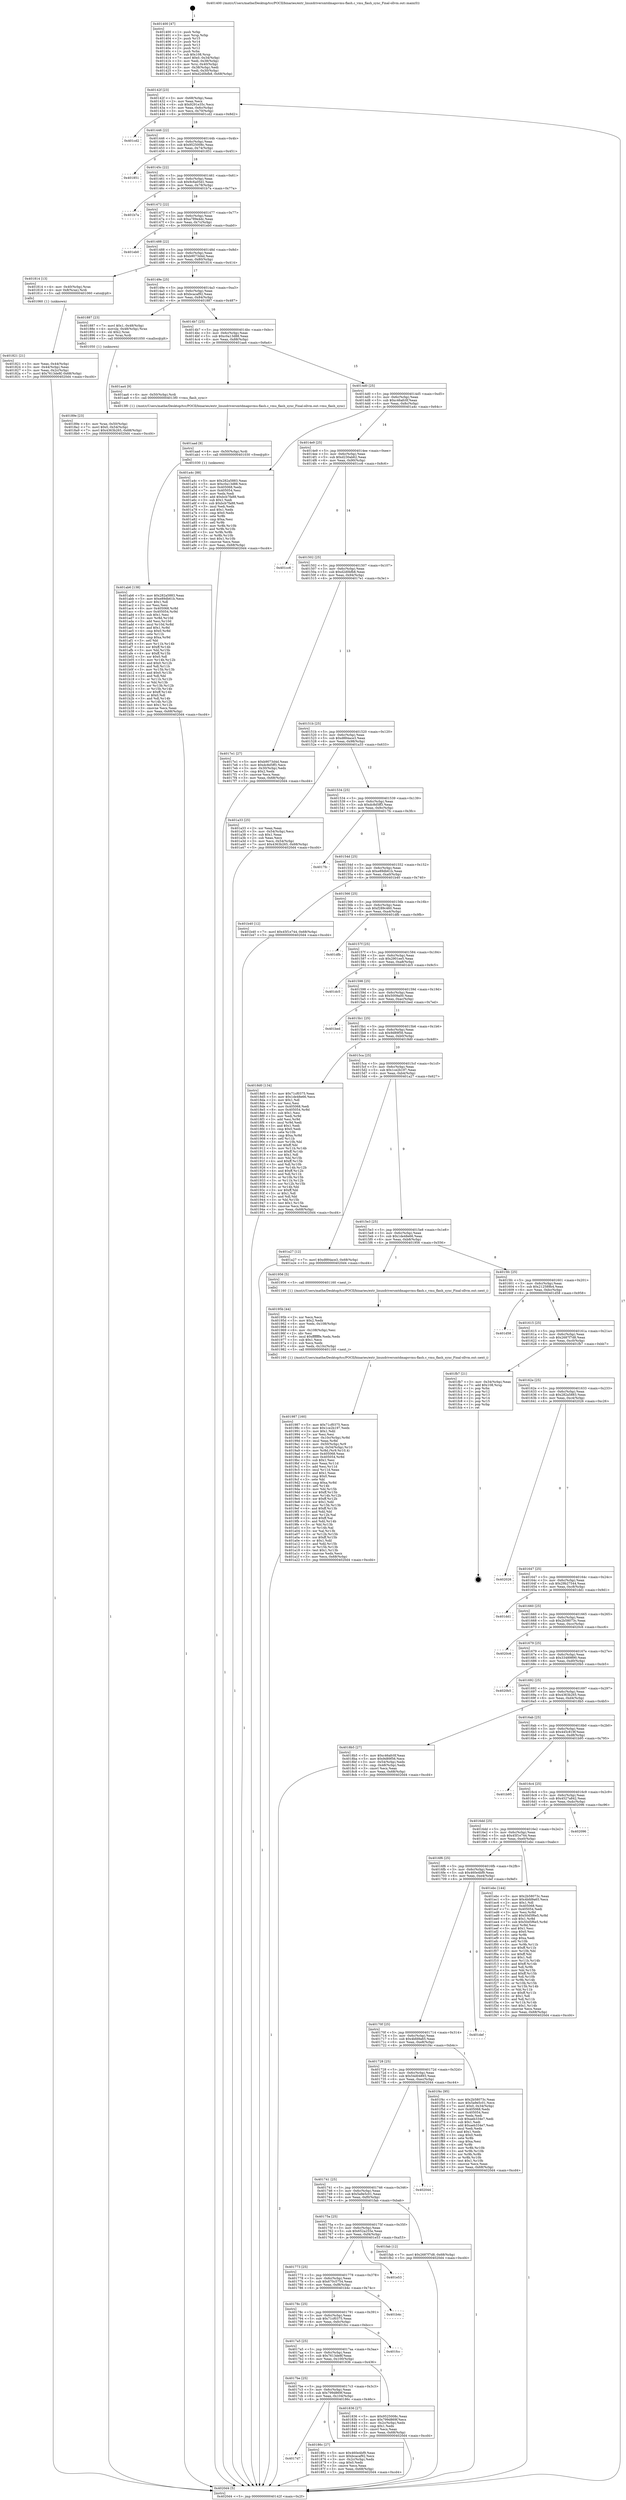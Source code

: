 digraph "0x401400" {
  label = "0x401400 (/mnt/c/Users/mathe/Desktop/tcc/POCII/binaries/extr_linuxdriversmtdmapsvmu-flash.c_vmu_flash_sync_Final-ollvm.out::main(0))"
  labelloc = "t"
  node[shape=record]

  Entry [label="",width=0.3,height=0.3,shape=circle,fillcolor=black,style=filled]
  "0x40142f" [label="{
     0x40142f [23]\l
     | [instrs]\l
     &nbsp;&nbsp;0x40142f \<+3\>: mov -0x68(%rbp),%eax\l
     &nbsp;&nbsp;0x401432 \<+2\>: mov %eax,%ecx\l
     &nbsp;&nbsp;0x401434 \<+6\>: sub $0x9291e35c,%ecx\l
     &nbsp;&nbsp;0x40143a \<+3\>: mov %eax,-0x6c(%rbp)\l
     &nbsp;&nbsp;0x40143d \<+3\>: mov %ecx,-0x70(%rbp)\l
     &nbsp;&nbsp;0x401440 \<+6\>: je 0000000000401cd2 \<main+0x8d2\>\l
  }"]
  "0x401cd2" [label="{
     0x401cd2\l
  }", style=dashed]
  "0x401446" [label="{
     0x401446 [22]\l
     | [instrs]\l
     &nbsp;&nbsp;0x401446 \<+5\>: jmp 000000000040144b \<main+0x4b\>\l
     &nbsp;&nbsp;0x40144b \<+3\>: mov -0x6c(%rbp),%eax\l
     &nbsp;&nbsp;0x40144e \<+5\>: sub $0x9525008c,%eax\l
     &nbsp;&nbsp;0x401453 \<+3\>: mov %eax,-0x74(%rbp)\l
     &nbsp;&nbsp;0x401456 \<+6\>: je 0000000000401851 \<main+0x451\>\l
  }"]
  Exit [label="",width=0.3,height=0.3,shape=circle,fillcolor=black,style=filled,peripheries=2]
  "0x401851" [label="{
     0x401851\l
  }", style=dashed]
  "0x40145c" [label="{
     0x40145c [22]\l
     | [instrs]\l
     &nbsp;&nbsp;0x40145c \<+5\>: jmp 0000000000401461 \<main+0x61\>\l
     &nbsp;&nbsp;0x401461 \<+3\>: mov -0x6c(%rbp),%eax\l
     &nbsp;&nbsp;0x401464 \<+5\>: sub $0x9c6a05d1,%eax\l
     &nbsp;&nbsp;0x401469 \<+3\>: mov %eax,-0x78(%rbp)\l
     &nbsp;&nbsp;0x40146c \<+6\>: je 0000000000401b7a \<main+0x77a\>\l
  }"]
  "0x401ab6" [label="{
     0x401ab6 [138]\l
     | [instrs]\l
     &nbsp;&nbsp;0x401ab6 \<+5\>: mov $0x282a5883,%eax\l
     &nbsp;&nbsp;0x401abb \<+5\>: mov $0xe89db61b,%ecx\l
     &nbsp;&nbsp;0x401ac0 \<+2\>: mov $0x1,%dl\l
     &nbsp;&nbsp;0x401ac2 \<+2\>: xor %esi,%esi\l
     &nbsp;&nbsp;0x401ac4 \<+8\>: mov 0x405068,%r8d\l
     &nbsp;&nbsp;0x401acc \<+8\>: mov 0x405054,%r9d\l
     &nbsp;&nbsp;0x401ad4 \<+3\>: sub $0x1,%esi\l
     &nbsp;&nbsp;0x401ad7 \<+3\>: mov %r8d,%r10d\l
     &nbsp;&nbsp;0x401ada \<+3\>: add %esi,%r10d\l
     &nbsp;&nbsp;0x401add \<+4\>: imul %r10d,%r8d\l
     &nbsp;&nbsp;0x401ae1 \<+4\>: and $0x1,%r8d\l
     &nbsp;&nbsp;0x401ae5 \<+4\>: cmp $0x0,%r8d\l
     &nbsp;&nbsp;0x401ae9 \<+4\>: sete %r11b\l
     &nbsp;&nbsp;0x401aed \<+4\>: cmp $0xa,%r9d\l
     &nbsp;&nbsp;0x401af1 \<+3\>: setl %bl\l
     &nbsp;&nbsp;0x401af4 \<+3\>: mov %r11b,%r14b\l
     &nbsp;&nbsp;0x401af7 \<+4\>: xor $0xff,%r14b\l
     &nbsp;&nbsp;0x401afb \<+3\>: mov %bl,%r15b\l
     &nbsp;&nbsp;0x401afe \<+4\>: xor $0xff,%r15b\l
     &nbsp;&nbsp;0x401b02 \<+3\>: xor $0x0,%dl\l
     &nbsp;&nbsp;0x401b05 \<+3\>: mov %r14b,%r12b\l
     &nbsp;&nbsp;0x401b08 \<+4\>: and $0x0,%r12b\l
     &nbsp;&nbsp;0x401b0c \<+3\>: and %dl,%r11b\l
     &nbsp;&nbsp;0x401b0f \<+3\>: mov %r15b,%r13b\l
     &nbsp;&nbsp;0x401b12 \<+4\>: and $0x0,%r13b\l
     &nbsp;&nbsp;0x401b16 \<+2\>: and %dl,%bl\l
     &nbsp;&nbsp;0x401b18 \<+3\>: or %r11b,%r12b\l
     &nbsp;&nbsp;0x401b1b \<+3\>: or %bl,%r13b\l
     &nbsp;&nbsp;0x401b1e \<+3\>: xor %r13b,%r12b\l
     &nbsp;&nbsp;0x401b21 \<+3\>: or %r15b,%r14b\l
     &nbsp;&nbsp;0x401b24 \<+4\>: xor $0xff,%r14b\l
     &nbsp;&nbsp;0x401b28 \<+3\>: or $0x0,%dl\l
     &nbsp;&nbsp;0x401b2b \<+3\>: and %dl,%r14b\l
     &nbsp;&nbsp;0x401b2e \<+3\>: or %r14b,%r12b\l
     &nbsp;&nbsp;0x401b31 \<+4\>: test $0x1,%r12b\l
     &nbsp;&nbsp;0x401b35 \<+3\>: cmovne %ecx,%eax\l
     &nbsp;&nbsp;0x401b38 \<+3\>: mov %eax,-0x68(%rbp)\l
     &nbsp;&nbsp;0x401b3b \<+5\>: jmp 00000000004020d4 \<main+0xcd4\>\l
  }"]
  "0x401b7a" [label="{
     0x401b7a\l
  }", style=dashed]
  "0x401472" [label="{
     0x401472 [22]\l
     | [instrs]\l
     &nbsp;&nbsp;0x401472 \<+5\>: jmp 0000000000401477 \<main+0x77\>\l
     &nbsp;&nbsp;0x401477 \<+3\>: mov -0x6c(%rbp),%eax\l
     &nbsp;&nbsp;0x40147a \<+5\>: sub $0xa789e4dc,%eax\l
     &nbsp;&nbsp;0x40147f \<+3\>: mov %eax,-0x7c(%rbp)\l
     &nbsp;&nbsp;0x401482 \<+6\>: je 0000000000401eb0 \<main+0xab0\>\l
  }"]
  "0x401aad" [label="{
     0x401aad [9]\l
     | [instrs]\l
     &nbsp;&nbsp;0x401aad \<+4\>: mov -0x50(%rbp),%rdi\l
     &nbsp;&nbsp;0x401ab1 \<+5\>: call 0000000000401030 \<free@plt\>\l
     | [calls]\l
     &nbsp;&nbsp;0x401030 \{1\} (unknown)\l
  }"]
  "0x401eb0" [label="{
     0x401eb0\l
  }", style=dashed]
  "0x401488" [label="{
     0x401488 [22]\l
     | [instrs]\l
     &nbsp;&nbsp;0x401488 \<+5\>: jmp 000000000040148d \<main+0x8d\>\l
     &nbsp;&nbsp;0x40148d \<+3\>: mov -0x6c(%rbp),%eax\l
     &nbsp;&nbsp;0x401490 \<+5\>: sub $0xb9073d4d,%eax\l
     &nbsp;&nbsp;0x401495 \<+3\>: mov %eax,-0x80(%rbp)\l
     &nbsp;&nbsp;0x401498 \<+6\>: je 0000000000401814 \<main+0x414\>\l
  }"]
  "0x401987" [label="{
     0x401987 [160]\l
     | [instrs]\l
     &nbsp;&nbsp;0x401987 \<+5\>: mov $0x71cf0375,%ecx\l
     &nbsp;&nbsp;0x40198c \<+5\>: mov $0x1ce2b197,%edx\l
     &nbsp;&nbsp;0x401991 \<+3\>: mov $0x1,%dil\l
     &nbsp;&nbsp;0x401994 \<+2\>: xor %esi,%esi\l
     &nbsp;&nbsp;0x401996 \<+7\>: mov -0x10c(%rbp),%r8d\l
     &nbsp;&nbsp;0x40199d \<+4\>: imul %eax,%r8d\l
     &nbsp;&nbsp;0x4019a1 \<+4\>: mov -0x50(%rbp),%r9\l
     &nbsp;&nbsp;0x4019a5 \<+4\>: movslq -0x54(%rbp),%r10\l
     &nbsp;&nbsp;0x4019a9 \<+4\>: mov %r8d,(%r9,%r10,4)\l
     &nbsp;&nbsp;0x4019ad \<+7\>: mov 0x405068,%eax\l
     &nbsp;&nbsp;0x4019b4 \<+8\>: mov 0x405054,%r8d\l
     &nbsp;&nbsp;0x4019bc \<+3\>: sub $0x1,%esi\l
     &nbsp;&nbsp;0x4019bf \<+3\>: mov %eax,%r11d\l
     &nbsp;&nbsp;0x4019c2 \<+3\>: add %esi,%r11d\l
     &nbsp;&nbsp;0x4019c5 \<+4\>: imul %r11d,%eax\l
     &nbsp;&nbsp;0x4019c9 \<+3\>: and $0x1,%eax\l
     &nbsp;&nbsp;0x4019cc \<+3\>: cmp $0x0,%eax\l
     &nbsp;&nbsp;0x4019cf \<+3\>: sete %bl\l
     &nbsp;&nbsp;0x4019d2 \<+4\>: cmp $0xa,%r8d\l
     &nbsp;&nbsp;0x4019d6 \<+4\>: setl %r14b\l
     &nbsp;&nbsp;0x4019da \<+3\>: mov %bl,%r15b\l
     &nbsp;&nbsp;0x4019dd \<+4\>: xor $0xff,%r15b\l
     &nbsp;&nbsp;0x4019e1 \<+3\>: mov %r14b,%r12b\l
     &nbsp;&nbsp;0x4019e4 \<+4\>: xor $0xff,%r12b\l
     &nbsp;&nbsp;0x4019e8 \<+4\>: xor $0x1,%dil\l
     &nbsp;&nbsp;0x4019ec \<+3\>: mov %r15b,%r13b\l
     &nbsp;&nbsp;0x4019ef \<+4\>: and $0xff,%r13b\l
     &nbsp;&nbsp;0x4019f3 \<+3\>: and %dil,%bl\l
     &nbsp;&nbsp;0x4019f6 \<+3\>: mov %r12b,%al\l
     &nbsp;&nbsp;0x4019f9 \<+2\>: and $0xff,%al\l
     &nbsp;&nbsp;0x4019fb \<+3\>: and %dil,%r14b\l
     &nbsp;&nbsp;0x4019fe \<+3\>: or %bl,%r13b\l
     &nbsp;&nbsp;0x401a01 \<+3\>: or %r14b,%al\l
     &nbsp;&nbsp;0x401a04 \<+3\>: xor %al,%r13b\l
     &nbsp;&nbsp;0x401a07 \<+3\>: or %r12b,%r15b\l
     &nbsp;&nbsp;0x401a0a \<+4\>: xor $0xff,%r15b\l
     &nbsp;&nbsp;0x401a0e \<+4\>: or $0x1,%dil\l
     &nbsp;&nbsp;0x401a12 \<+3\>: and %dil,%r15b\l
     &nbsp;&nbsp;0x401a15 \<+3\>: or %r15b,%r13b\l
     &nbsp;&nbsp;0x401a18 \<+4\>: test $0x1,%r13b\l
     &nbsp;&nbsp;0x401a1c \<+3\>: cmovne %edx,%ecx\l
     &nbsp;&nbsp;0x401a1f \<+3\>: mov %ecx,-0x68(%rbp)\l
     &nbsp;&nbsp;0x401a22 \<+5\>: jmp 00000000004020d4 \<main+0xcd4\>\l
  }"]
  "0x401814" [label="{
     0x401814 [13]\l
     | [instrs]\l
     &nbsp;&nbsp;0x401814 \<+4\>: mov -0x40(%rbp),%rax\l
     &nbsp;&nbsp;0x401818 \<+4\>: mov 0x8(%rax),%rdi\l
     &nbsp;&nbsp;0x40181c \<+5\>: call 0000000000401060 \<atoi@plt\>\l
     | [calls]\l
     &nbsp;&nbsp;0x401060 \{1\} (unknown)\l
  }"]
  "0x40149e" [label="{
     0x40149e [25]\l
     | [instrs]\l
     &nbsp;&nbsp;0x40149e \<+5\>: jmp 00000000004014a3 \<main+0xa3\>\l
     &nbsp;&nbsp;0x4014a3 \<+3\>: mov -0x6c(%rbp),%eax\l
     &nbsp;&nbsp;0x4014a6 \<+5\>: sub $0xbcacaf92,%eax\l
     &nbsp;&nbsp;0x4014ab \<+6\>: mov %eax,-0x84(%rbp)\l
     &nbsp;&nbsp;0x4014b1 \<+6\>: je 0000000000401887 \<main+0x487\>\l
  }"]
  "0x40195b" [label="{
     0x40195b [44]\l
     | [instrs]\l
     &nbsp;&nbsp;0x40195b \<+2\>: xor %ecx,%ecx\l
     &nbsp;&nbsp;0x40195d \<+5\>: mov $0x2,%edx\l
     &nbsp;&nbsp;0x401962 \<+6\>: mov %edx,-0x108(%rbp)\l
     &nbsp;&nbsp;0x401968 \<+1\>: cltd\l
     &nbsp;&nbsp;0x401969 \<+6\>: mov -0x108(%rbp),%esi\l
     &nbsp;&nbsp;0x40196f \<+2\>: idiv %esi\l
     &nbsp;&nbsp;0x401971 \<+6\>: imul $0xfffffffe,%edx,%edx\l
     &nbsp;&nbsp;0x401977 \<+3\>: sub $0x1,%ecx\l
     &nbsp;&nbsp;0x40197a \<+2\>: sub %ecx,%edx\l
     &nbsp;&nbsp;0x40197c \<+6\>: mov %edx,-0x10c(%rbp)\l
     &nbsp;&nbsp;0x401982 \<+5\>: call 0000000000401160 \<next_i\>\l
     | [calls]\l
     &nbsp;&nbsp;0x401160 \{1\} (/mnt/c/Users/mathe/Desktop/tcc/POCII/binaries/extr_linuxdriversmtdmapsvmu-flash.c_vmu_flash_sync_Final-ollvm.out::next_i)\l
  }"]
  "0x401887" [label="{
     0x401887 [23]\l
     | [instrs]\l
     &nbsp;&nbsp;0x401887 \<+7\>: movl $0x1,-0x48(%rbp)\l
     &nbsp;&nbsp;0x40188e \<+4\>: movslq -0x48(%rbp),%rax\l
     &nbsp;&nbsp;0x401892 \<+4\>: shl $0x2,%rax\l
     &nbsp;&nbsp;0x401896 \<+3\>: mov %rax,%rdi\l
     &nbsp;&nbsp;0x401899 \<+5\>: call 0000000000401050 \<malloc@plt\>\l
     | [calls]\l
     &nbsp;&nbsp;0x401050 \{1\} (unknown)\l
  }"]
  "0x4014b7" [label="{
     0x4014b7 [25]\l
     | [instrs]\l
     &nbsp;&nbsp;0x4014b7 \<+5\>: jmp 00000000004014bc \<main+0xbc\>\l
     &nbsp;&nbsp;0x4014bc \<+3\>: mov -0x6c(%rbp),%eax\l
     &nbsp;&nbsp;0x4014bf \<+5\>: sub $0xc0a13d88,%eax\l
     &nbsp;&nbsp;0x4014c4 \<+6\>: mov %eax,-0x88(%rbp)\l
     &nbsp;&nbsp;0x4014ca \<+6\>: je 0000000000401aa4 \<main+0x6a4\>\l
  }"]
  "0x40189e" [label="{
     0x40189e [23]\l
     | [instrs]\l
     &nbsp;&nbsp;0x40189e \<+4\>: mov %rax,-0x50(%rbp)\l
     &nbsp;&nbsp;0x4018a2 \<+7\>: movl $0x0,-0x54(%rbp)\l
     &nbsp;&nbsp;0x4018a9 \<+7\>: movl $0x4363b265,-0x68(%rbp)\l
     &nbsp;&nbsp;0x4018b0 \<+5\>: jmp 00000000004020d4 \<main+0xcd4\>\l
  }"]
  "0x401aa4" [label="{
     0x401aa4 [9]\l
     | [instrs]\l
     &nbsp;&nbsp;0x401aa4 \<+4\>: mov -0x50(%rbp),%rdi\l
     &nbsp;&nbsp;0x401aa8 \<+5\>: call 00000000004013f0 \<vmu_flash_sync\>\l
     | [calls]\l
     &nbsp;&nbsp;0x4013f0 \{1\} (/mnt/c/Users/mathe/Desktop/tcc/POCII/binaries/extr_linuxdriversmtdmapsvmu-flash.c_vmu_flash_sync_Final-ollvm.out::vmu_flash_sync)\l
  }"]
  "0x4014d0" [label="{
     0x4014d0 [25]\l
     | [instrs]\l
     &nbsp;&nbsp;0x4014d0 \<+5\>: jmp 00000000004014d5 \<main+0xd5\>\l
     &nbsp;&nbsp;0x4014d5 \<+3\>: mov -0x6c(%rbp),%eax\l
     &nbsp;&nbsp;0x4014d8 \<+5\>: sub $0xc46afc0f,%eax\l
     &nbsp;&nbsp;0x4014dd \<+6\>: mov %eax,-0x8c(%rbp)\l
     &nbsp;&nbsp;0x4014e3 \<+6\>: je 0000000000401a4c \<main+0x64c\>\l
  }"]
  "0x4017d7" [label="{
     0x4017d7\l
  }", style=dashed]
  "0x401a4c" [label="{
     0x401a4c [88]\l
     | [instrs]\l
     &nbsp;&nbsp;0x401a4c \<+5\>: mov $0x282a5883,%eax\l
     &nbsp;&nbsp;0x401a51 \<+5\>: mov $0xc0a13d88,%ecx\l
     &nbsp;&nbsp;0x401a56 \<+7\>: mov 0x405068,%edx\l
     &nbsp;&nbsp;0x401a5d \<+7\>: mov 0x405054,%esi\l
     &nbsp;&nbsp;0x401a64 \<+2\>: mov %edx,%edi\l
     &nbsp;&nbsp;0x401a66 \<+6\>: add $0xbcb7fa88,%edi\l
     &nbsp;&nbsp;0x401a6c \<+3\>: sub $0x1,%edi\l
     &nbsp;&nbsp;0x401a6f \<+6\>: sub $0xbcb7fa88,%edi\l
     &nbsp;&nbsp;0x401a75 \<+3\>: imul %edi,%edx\l
     &nbsp;&nbsp;0x401a78 \<+3\>: and $0x1,%edx\l
     &nbsp;&nbsp;0x401a7b \<+3\>: cmp $0x0,%edx\l
     &nbsp;&nbsp;0x401a7e \<+4\>: sete %r8b\l
     &nbsp;&nbsp;0x401a82 \<+3\>: cmp $0xa,%esi\l
     &nbsp;&nbsp;0x401a85 \<+4\>: setl %r9b\l
     &nbsp;&nbsp;0x401a89 \<+3\>: mov %r8b,%r10b\l
     &nbsp;&nbsp;0x401a8c \<+3\>: and %r9b,%r10b\l
     &nbsp;&nbsp;0x401a8f \<+3\>: xor %r9b,%r8b\l
     &nbsp;&nbsp;0x401a92 \<+3\>: or %r8b,%r10b\l
     &nbsp;&nbsp;0x401a95 \<+4\>: test $0x1,%r10b\l
     &nbsp;&nbsp;0x401a99 \<+3\>: cmovne %ecx,%eax\l
     &nbsp;&nbsp;0x401a9c \<+3\>: mov %eax,-0x68(%rbp)\l
     &nbsp;&nbsp;0x401a9f \<+5\>: jmp 00000000004020d4 \<main+0xcd4\>\l
  }"]
  "0x4014e9" [label="{
     0x4014e9 [25]\l
     | [instrs]\l
     &nbsp;&nbsp;0x4014e9 \<+5\>: jmp 00000000004014ee \<main+0xee\>\l
     &nbsp;&nbsp;0x4014ee \<+3\>: mov -0x6c(%rbp),%eax\l
     &nbsp;&nbsp;0x4014f1 \<+5\>: sub $0xd230ab62,%eax\l
     &nbsp;&nbsp;0x4014f6 \<+6\>: mov %eax,-0x90(%rbp)\l
     &nbsp;&nbsp;0x4014fc \<+6\>: je 0000000000401cc6 \<main+0x8c6\>\l
  }"]
  "0x40186c" [label="{
     0x40186c [27]\l
     | [instrs]\l
     &nbsp;&nbsp;0x40186c \<+5\>: mov $0x460e4bf9,%eax\l
     &nbsp;&nbsp;0x401871 \<+5\>: mov $0xbcacaf92,%ecx\l
     &nbsp;&nbsp;0x401876 \<+3\>: mov -0x2c(%rbp),%edx\l
     &nbsp;&nbsp;0x401879 \<+3\>: cmp $0x0,%edx\l
     &nbsp;&nbsp;0x40187c \<+3\>: cmove %ecx,%eax\l
     &nbsp;&nbsp;0x40187f \<+3\>: mov %eax,-0x68(%rbp)\l
     &nbsp;&nbsp;0x401882 \<+5\>: jmp 00000000004020d4 \<main+0xcd4\>\l
  }"]
  "0x401cc6" [label="{
     0x401cc6\l
  }", style=dashed]
  "0x401502" [label="{
     0x401502 [25]\l
     | [instrs]\l
     &nbsp;&nbsp;0x401502 \<+5\>: jmp 0000000000401507 \<main+0x107\>\l
     &nbsp;&nbsp;0x401507 \<+3\>: mov -0x6c(%rbp),%eax\l
     &nbsp;&nbsp;0x40150a \<+5\>: sub $0xd2d0bfb8,%eax\l
     &nbsp;&nbsp;0x40150f \<+6\>: mov %eax,-0x94(%rbp)\l
     &nbsp;&nbsp;0x401515 \<+6\>: je 00000000004017e1 \<main+0x3e1\>\l
  }"]
  "0x4017be" [label="{
     0x4017be [25]\l
     | [instrs]\l
     &nbsp;&nbsp;0x4017be \<+5\>: jmp 00000000004017c3 \<main+0x3c3\>\l
     &nbsp;&nbsp;0x4017c3 \<+3\>: mov -0x6c(%rbp),%eax\l
     &nbsp;&nbsp;0x4017c6 \<+5\>: sub $0x799d869f,%eax\l
     &nbsp;&nbsp;0x4017cb \<+6\>: mov %eax,-0x104(%rbp)\l
     &nbsp;&nbsp;0x4017d1 \<+6\>: je 000000000040186c \<main+0x46c\>\l
  }"]
  "0x4017e1" [label="{
     0x4017e1 [27]\l
     | [instrs]\l
     &nbsp;&nbsp;0x4017e1 \<+5\>: mov $0xb9073d4d,%eax\l
     &nbsp;&nbsp;0x4017e6 \<+5\>: mov $0xdc8d5ff3,%ecx\l
     &nbsp;&nbsp;0x4017eb \<+3\>: mov -0x30(%rbp),%edx\l
     &nbsp;&nbsp;0x4017ee \<+3\>: cmp $0x2,%edx\l
     &nbsp;&nbsp;0x4017f1 \<+3\>: cmovne %ecx,%eax\l
     &nbsp;&nbsp;0x4017f4 \<+3\>: mov %eax,-0x68(%rbp)\l
     &nbsp;&nbsp;0x4017f7 \<+5\>: jmp 00000000004020d4 \<main+0xcd4\>\l
  }"]
  "0x40151b" [label="{
     0x40151b [25]\l
     | [instrs]\l
     &nbsp;&nbsp;0x40151b \<+5\>: jmp 0000000000401520 \<main+0x120\>\l
     &nbsp;&nbsp;0x401520 \<+3\>: mov -0x6c(%rbp),%eax\l
     &nbsp;&nbsp;0x401523 \<+5\>: sub $0xd884ace3,%eax\l
     &nbsp;&nbsp;0x401528 \<+6\>: mov %eax,-0x98(%rbp)\l
     &nbsp;&nbsp;0x40152e \<+6\>: je 0000000000401a33 \<main+0x633\>\l
  }"]
  "0x4020d4" [label="{
     0x4020d4 [5]\l
     | [instrs]\l
     &nbsp;&nbsp;0x4020d4 \<+5\>: jmp 000000000040142f \<main+0x2f\>\l
  }"]
  "0x401400" [label="{
     0x401400 [47]\l
     | [instrs]\l
     &nbsp;&nbsp;0x401400 \<+1\>: push %rbp\l
     &nbsp;&nbsp;0x401401 \<+3\>: mov %rsp,%rbp\l
     &nbsp;&nbsp;0x401404 \<+2\>: push %r15\l
     &nbsp;&nbsp;0x401406 \<+2\>: push %r14\l
     &nbsp;&nbsp;0x401408 \<+2\>: push %r13\l
     &nbsp;&nbsp;0x40140a \<+2\>: push %r12\l
     &nbsp;&nbsp;0x40140c \<+1\>: push %rbx\l
     &nbsp;&nbsp;0x40140d \<+7\>: sub $0x108,%rsp\l
     &nbsp;&nbsp;0x401414 \<+7\>: movl $0x0,-0x34(%rbp)\l
     &nbsp;&nbsp;0x40141b \<+3\>: mov %edi,-0x38(%rbp)\l
     &nbsp;&nbsp;0x40141e \<+4\>: mov %rsi,-0x40(%rbp)\l
     &nbsp;&nbsp;0x401422 \<+3\>: mov -0x38(%rbp),%edi\l
     &nbsp;&nbsp;0x401425 \<+3\>: mov %edi,-0x30(%rbp)\l
     &nbsp;&nbsp;0x401428 \<+7\>: movl $0xd2d0bfb8,-0x68(%rbp)\l
  }"]
  "0x401821" [label="{
     0x401821 [21]\l
     | [instrs]\l
     &nbsp;&nbsp;0x401821 \<+3\>: mov %eax,-0x44(%rbp)\l
     &nbsp;&nbsp;0x401824 \<+3\>: mov -0x44(%rbp),%eax\l
     &nbsp;&nbsp;0x401827 \<+3\>: mov %eax,-0x2c(%rbp)\l
     &nbsp;&nbsp;0x40182a \<+7\>: movl $0x7613de8f,-0x68(%rbp)\l
     &nbsp;&nbsp;0x401831 \<+5\>: jmp 00000000004020d4 \<main+0xcd4\>\l
  }"]
  "0x401836" [label="{
     0x401836 [27]\l
     | [instrs]\l
     &nbsp;&nbsp;0x401836 \<+5\>: mov $0x9525008c,%eax\l
     &nbsp;&nbsp;0x40183b \<+5\>: mov $0x799d869f,%ecx\l
     &nbsp;&nbsp;0x401840 \<+3\>: mov -0x2c(%rbp),%edx\l
     &nbsp;&nbsp;0x401843 \<+3\>: cmp $0x1,%edx\l
     &nbsp;&nbsp;0x401846 \<+3\>: cmovl %ecx,%eax\l
     &nbsp;&nbsp;0x401849 \<+3\>: mov %eax,-0x68(%rbp)\l
     &nbsp;&nbsp;0x40184c \<+5\>: jmp 00000000004020d4 \<main+0xcd4\>\l
  }"]
  "0x401a33" [label="{
     0x401a33 [25]\l
     | [instrs]\l
     &nbsp;&nbsp;0x401a33 \<+2\>: xor %eax,%eax\l
     &nbsp;&nbsp;0x401a35 \<+3\>: mov -0x54(%rbp),%ecx\l
     &nbsp;&nbsp;0x401a38 \<+3\>: sub $0x1,%eax\l
     &nbsp;&nbsp;0x401a3b \<+2\>: sub %eax,%ecx\l
     &nbsp;&nbsp;0x401a3d \<+3\>: mov %ecx,-0x54(%rbp)\l
     &nbsp;&nbsp;0x401a40 \<+7\>: movl $0x4363b265,-0x68(%rbp)\l
     &nbsp;&nbsp;0x401a47 \<+5\>: jmp 00000000004020d4 \<main+0xcd4\>\l
  }"]
  "0x401534" [label="{
     0x401534 [25]\l
     | [instrs]\l
     &nbsp;&nbsp;0x401534 \<+5\>: jmp 0000000000401539 \<main+0x139\>\l
     &nbsp;&nbsp;0x401539 \<+3\>: mov -0x6c(%rbp),%eax\l
     &nbsp;&nbsp;0x40153c \<+5\>: sub $0xdc8d5ff3,%eax\l
     &nbsp;&nbsp;0x401541 \<+6\>: mov %eax,-0x9c(%rbp)\l
     &nbsp;&nbsp;0x401547 \<+6\>: je 00000000004017fc \<main+0x3fc\>\l
  }"]
  "0x4017a5" [label="{
     0x4017a5 [25]\l
     | [instrs]\l
     &nbsp;&nbsp;0x4017a5 \<+5\>: jmp 00000000004017aa \<main+0x3aa\>\l
     &nbsp;&nbsp;0x4017aa \<+3\>: mov -0x6c(%rbp),%eax\l
     &nbsp;&nbsp;0x4017ad \<+5\>: sub $0x7613de8f,%eax\l
     &nbsp;&nbsp;0x4017b2 \<+6\>: mov %eax,-0x100(%rbp)\l
     &nbsp;&nbsp;0x4017b8 \<+6\>: je 0000000000401836 \<main+0x436\>\l
  }"]
  "0x4017fc" [label="{
     0x4017fc\l
  }", style=dashed]
  "0x40154d" [label="{
     0x40154d [25]\l
     | [instrs]\l
     &nbsp;&nbsp;0x40154d \<+5\>: jmp 0000000000401552 \<main+0x152\>\l
     &nbsp;&nbsp;0x401552 \<+3\>: mov -0x6c(%rbp),%eax\l
     &nbsp;&nbsp;0x401555 \<+5\>: sub $0xe89db61b,%eax\l
     &nbsp;&nbsp;0x40155a \<+6\>: mov %eax,-0xa0(%rbp)\l
     &nbsp;&nbsp;0x401560 \<+6\>: je 0000000000401b40 \<main+0x740\>\l
  }"]
  "0x401fcc" [label="{
     0x401fcc\l
  }", style=dashed]
  "0x401b40" [label="{
     0x401b40 [12]\l
     | [instrs]\l
     &nbsp;&nbsp;0x401b40 \<+7\>: movl $0x45f1e744,-0x68(%rbp)\l
     &nbsp;&nbsp;0x401b47 \<+5\>: jmp 00000000004020d4 \<main+0xcd4\>\l
  }"]
  "0x401566" [label="{
     0x401566 [25]\l
     | [instrs]\l
     &nbsp;&nbsp;0x401566 \<+5\>: jmp 000000000040156b \<main+0x16b\>\l
     &nbsp;&nbsp;0x40156b \<+3\>: mov -0x6c(%rbp),%eax\l
     &nbsp;&nbsp;0x40156e \<+5\>: sub $0xf289c460,%eax\l
     &nbsp;&nbsp;0x401573 \<+6\>: mov %eax,-0xa4(%rbp)\l
     &nbsp;&nbsp;0x401579 \<+6\>: je 0000000000401dfb \<main+0x9fb\>\l
  }"]
  "0x40178c" [label="{
     0x40178c [25]\l
     | [instrs]\l
     &nbsp;&nbsp;0x40178c \<+5\>: jmp 0000000000401791 \<main+0x391\>\l
     &nbsp;&nbsp;0x401791 \<+3\>: mov -0x6c(%rbp),%eax\l
     &nbsp;&nbsp;0x401794 \<+5\>: sub $0x71cf0375,%eax\l
     &nbsp;&nbsp;0x401799 \<+6\>: mov %eax,-0xfc(%rbp)\l
     &nbsp;&nbsp;0x40179f \<+6\>: je 0000000000401fcc \<main+0xbcc\>\l
  }"]
  "0x401dfb" [label="{
     0x401dfb\l
  }", style=dashed]
  "0x40157f" [label="{
     0x40157f [25]\l
     | [instrs]\l
     &nbsp;&nbsp;0x40157f \<+5\>: jmp 0000000000401584 \<main+0x184\>\l
     &nbsp;&nbsp;0x401584 \<+3\>: mov -0x6c(%rbp),%eax\l
     &nbsp;&nbsp;0x401587 \<+5\>: sub $0x2901ee5,%eax\l
     &nbsp;&nbsp;0x40158c \<+6\>: mov %eax,-0xa8(%rbp)\l
     &nbsp;&nbsp;0x401592 \<+6\>: je 0000000000401dc5 \<main+0x9c5\>\l
  }"]
  "0x401b4c" [label="{
     0x401b4c\l
  }", style=dashed]
  "0x401dc5" [label="{
     0x401dc5\l
  }", style=dashed]
  "0x401598" [label="{
     0x401598 [25]\l
     | [instrs]\l
     &nbsp;&nbsp;0x401598 \<+5\>: jmp 000000000040159d \<main+0x19d\>\l
     &nbsp;&nbsp;0x40159d \<+3\>: mov -0x6c(%rbp),%eax\l
     &nbsp;&nbsp;0x4015a0 \<+5\>: sub $0x5009a00,%eax\l
     &nbsp;&nbsp;0x4015a5 \<+6\>: mov %eax,-0xac(%rbp)\l
     &nbsp;&nbsp;0x4015ab \<+6\>: je 0000000000401bed \<main+0x7ed\>\l
  }"]
  "0x401773" [label="{
     0x401773 [25]\l
     | [instrs]\l
     &nbsp;&nbsp;0x401773 \<+5\>: jmp 0000000000401778 \<main+0x378\>\l
     &nbsp;&nbsp;0x401778 \<+3\>: mov -0x6c(%rbp),%eax\l
     &nbsp;&nbsp;0x40177b \<+5\>: sub $0x670c5754,%eax\l
     &nbsp;&nbsp;0x401780 \<+6\>: mov %eax,-0xf8(%rbp)\l
     &nbsp;&nbsp;0x401786 \<+6\>: je 0000000000401b4c \<main+0x74c\>\l
  }"]
  "0x401bed" [label="{
     0x401bed\l
  }", style=dashed]
  "0x4015b1" [label="{
     0x4015b1 [25]\l
     | [instrs]\l
     &nbsp;&nbsp;0x4015b1 \<+5\>: jmp 00000000004015b6 \<main+0x1b6\>\l
     &nbsp;&nbsp;0x4015b6 \<+3\>: mov -0x6c(%rbp),%eax\l
     &nbsp;&nbsp;0x4015b9 \<+5\>: sub $0x9d89f56,%eax\l
     &nbsp;&nbsp;0x4015be \<+6\>: mov %eax,-0xb0(%rbp)\l
     &nbsp;&nbsp;0x4015c4 \<+6\>: je 00000000004018d0 \<main+0x4d0\>\l
  }"]
  "0x401e53" [label="{
     0x401e53\l
  }", style=dashed]
  "0x4018d0" [label="{
     0x4018d0 [134]\l
     | [instrs]\l
     &nbsp;&nbsp;0x4018d0 \<+5\>: mov $0x71cf0375,%eax\l
     &nbsp;&nbsp;0x4018d5 \<+5\>: mov $0x1de48e66,%ecx\l
     &nbsp;&nbsp;0x4018da \<+2\>: mov $0x1,%dl\l
     &nbsp;&nbsp;0x4018dc \<+2\>: xor %esi,%esi\l
     &nbsp;&nbsp;0x4018de \<+7\>: mov 0x405068,%edi\l
     &nbsp;&nbsp;0x4018e5 \<+8\>: mov 0x405054,%r8d\l
     &nbsp;&nbsp;0x4018ed \<+3\>: sub $0x1,%esi\l
     &nbsp;&nbsp;0x4018f0 \<+3\>: mov %edi,%r9d\l
     &nbsp;&nbsp;0x4018f3 \<+3\>: add %esi,%r9d\l
     &nbsp;&nbsp;0x4018f6 \<+4\>: imul %r9d,%edi\l
     &nbsp;&nbsp;0x4018fa \<+3\>: and $0x1,%edi\l
     &nbsp;&nbsp;0x4018fd \<+3\>: cmp $0x0,%edi\l
     &nbsp;&nbsp;0x401900 \<+4\>: sete %r10b\l
     &nbsp;&nbsp;0x401904 \<+4\>: cmp $0xa,%r8d\l
     &nbsp;&nbsp;0x401908 \<+4\>: setl %r11b\l
     &nbsp;&nbsp;0x40190c \<+3\>: mov %r10b,%bl\l
     &nbsp;&nbsp;0x40190f \<+3\>: xor $0xff,%bl\l
     &nbsp;&nbsp;0x401912 \<+3\>: mov %r11b,%r14b\l
     &nbsp;&nbsp;0x401915 \<+4\>: xor $0xff,%r14b\l
     &nbsp;&nbsp;0x401919 \<+3\>: xor $0x1,%dl\l
     &nbsp;&nbsp;0x40191c \<+3\>: mov %bl,%r15b\l
     &nbsp;&nbsp;0x40191f \<+4\>: and $0xff,%r15b\l
     &nbsp;&nbsp;0x401923 \<+3\>: and %dl,%r10b\l
     &nbsp;&nbsp;0x401926 \<+3\>: mov %r14b,%r12b\l
     &nbsp;&nbsp;0x401929 \<+4\>: and $0xff,%r12b\l
     &nbsp;&nbsp;0x40192d \<+3\>: and %dl,%r11b\l
     &nbsp;&nbsp;0x401930 \<+3\>: or %r10b,%r15b\l
     &nbsp;&nbsp;0x401933 \<+3\>: or %r11b,%r12b\l
     &nbsp;&nbsp;0x401936 \<+3\>: xor %r12b,%r15b\l
     &nbsp;&nbsp;0x401939 \<+3\>: or %r14b,%bl\l
     &nbsp;&nbsp;0x40193c \<+3\>: xor $0xff,%bl\l
     &nbsp;&nbsp;0x40193f \<+3\>: or $0x1,%dl\l
     &nbsp;&nbsp;0x401942 \<+2\>: and %dl,%bl\l
     &nbsp;&nbsp;0x401944 \<+3\>: or %bl,%r15b\l
     &nbsp;&nbsp;0x401947 \<+4\>: test $0x1,%r15b\l
     &nbsp;&nbsp;0x40194b \<+3\>: cmovne %ecx,%eax\l
     &nbsp;&nbsp;0x40194e \<+3\>: mov %eax,-0x68(%rbp)\l
     &nbsp;&nbsp;0x401951 \<+5\>: jmp 00000000004020d4 \<main+0xcd4\>\l
  }"]
  "0x4015ca" [label="{
     0x4015ca [25]\l
     | [instrs]\l
     &nbsp;&nbsp;0x4015ca \<+5\>: jmp 00000000004015cf \<main+0x1cf\>\l
     &nbsp;&nbsp;0x4015cf \<+3\>: mov -0x6c(%rbp),%eax\l
     &nbsp;&nbsp;0x4015d2 \<+5\>: sub $0x1ce2b197,%eax\l
     &nbsp;&nbsp;0x4015d7 \<+6\>: mov %eax,-0xb4(%rbp)\l
     &nbsp;&nbsp;0x4015dd \<+6\>: je 0000000000401a27 \<main+0x627\>\l
  }"]
  "0x40175a" [label="{
     0x40175a [25]\l
     | [instrs]\l
     &nbsp;&nbsp;0x40175a \<+5\>: jmp 000000000040175f \<main+0x35f\>\l
     &nbsp;&nbsp;0x40175f \<+3\>: mov -0x6c(%rbp),%eax\l
     &nbsp;&nbsp;0x401762 \<+5\>: sub $0x652a255e,%eax\l
     &nbsp;&nbsp;0x401767 \<+6\>: mov %eax,-0xf4(%rbp)\l
     &nbsp;&nbsp;0x40176d \<+6\>: je 0000000000401e53 \<main+0xa53\>\l
  }"]
  "0x401a27" [label="{
     0x401a27 [12]\l
     | [instrs]\l
     &nbsp;&nbsp;0x401a27 \<+7\>: movl $0xd884ace3,-0x68(%rbp)\l
     &nbsp;&nbsp;0x401a2e \<+5\>: jmp 00000000004020d4 \<main+0xcd4\>\l
  }"]
  "0x4015e3" [label="{
     0x4015e3 [25]\l
     | [instrs]\l
     &nbsp;&nbsp;0x4015e3 \<+5\>: jmp 00000000004015e8 \<main+0x1e8\>\l
     &nbsp;&nbsp;0x4015e8 \<+3\>: mov -0x6c(%rbp),%eax\l
     &nbsp;&nbsp;0x4015eb \<+5\>: sub $0x1de48e66,%eax\l
     &nbsp;&nbsp;0x4015f0 \<+6\>: mov %eax,-0xb8(%rbp)\l
     &nbsp;&nbsp;0x4015f6 \<+6\>: je 0000000000401956 \<main+0x556\>\l
  }"]
  "0x401fab" [label="{
     0x401fab [12]\l
     | [instrs]\l
     &nbsp;&nbsp;0x401fab \<+7\>: movl $0x2687f7d8,-0x68(%rbp)\l
     &nbsp;&nbsp;0x401fb2 \<+5\>: jmp 00000000004020d4 \<main+0xcd4\>\l
  }"]
  "0x401956" [label="{
     0x401956 [5]\l
     | [instrs]\l
     &nbsp;&nbsp;0x401956 \<+5\>: call 0000000000401160 \<next_i\>\l
     | [calls]\l
     &nbsp;&nbsp;0x401160 \{1\} (/mnt/c/Users/mathe/Desktop/tcc/POCII/binaries/extr_linuxdriversmtdmapsvmu-flash.c_vmu_flash_sync_Final-ollvm.out::next_i)\l
  }"]
  "0x4015fc" [label="{
     0x4015fc [25]\l
     | [instrs]\l
     &nbsp;&nbsp;0x4015fc \<+5\>: jmp 0000000000401601 \<main+0x201\>\l
     &nbsp;&nbsp;0x401601 \<+3\>: mov -0x6c(%rbp),%eax\l
     &nbsp;&nbsp;0x401604 \<+5\>: sub $0x212589b4,%eax\l
     &nbsp;&nbsp;0x401609 \<+6\>: mov %eax,-0xbc(%rbp)\l
     &nbsp;&nbsp;0x40160f \<+6\>: je 0000000000401d58 \<main+0x958\>\l
  }"]
  "0x401741" [label="{
     0x401741 [25]\l
     | [instrs]\l
     &nbsp;&nbsp;0x401741 \<+5\>: jmp 0000000000401746 \<main+0x346\>\l
     &nbsp;&nbsp;0x401746 \<+3\>: mov -0x6c(%rbp),%eax\l
     &nbsp;&nbsp;0x401749 \<+5\>: sub $0x5a9e5c01,%eax\l
     &nbsp;&nbsp;0x40174e \<+6\>: mov %eax,-0xf0(%rbp)\l
     &nbsp;&nbsp;0x401754 \<+6\>: je 0000000000401fab \<main+0xbab\>\l
  }"]
  "0x401d58" [label="{
     0x401d58\l
  }", style=dashed]
  "0x401615" [label="{
     0x401615 [25]\l
     | [instrs]\l
     &nbsp;&nbsp;0x401615 \<+5\>: jmp 000000000040161a \<main+0x21a\>\l
     &nbsp;&nbsp;0x40161a \<+3\>: mov -0x6c(%rbp),%eax\l
     &nbsp;&nbsp;0x40161d \<+5\>: sub $0x2687f7d8,%eax\l
     &nbsp;&nbsp;0x401622 \<+6\>: mov %eax,-0xc0(%rbp)\l
     &nbsp;&nbsp;0x401628 \<+6\>: je 0000000000401fb7 \<main+0xbb7\>\l
  }"]
  "0x402044" [label="{
     0x402044\l
  }", style=dashed]
  "0x401fb7" [label="{
     0x401fb7 [21]\l
     | [instrs]\l
     &nbsp;&nbsp;0x401fb7 \<+3\>: mov -0x34(%rbp),%eax\l
     &nbsp;&nbsp;0x401fba \<+7\>: add $0x108,%rsp\l
     &nbsp;&nbsp;0x401fc1 \<+1\>: pop %rbx\l
     &nbsp;&nbsp;0x401fc2 \<+2\>: pop %r12\l
     &nbsp;&nbsp;0x401fc4 \<+2\>: pop %r13\l
     &nbsp;&nbsp;0x401fc6 \<+2\>: pop %r14\l
     &nbsp;&nbsp;0x401fc8 \<+2\>: pop %r15\l
     &nbsp;&nbsp;0x401fca \<+1\>: pop %rbp\l
     &nbsp;&nbsp;0x401fcb \<+1\>: ret\l
  }"]
  "0x40162e" [label="{
     0x40162e [25]\l
     | [instrs]\l
     &nbsp;&nbsp;0x40162e \<+5\>: jmp 0000000000401633 \<main+0x233\>\l
     &nbsp;&nbsp;0x401633 \<+3\>: mov -0x6c(%rbp),%eax\l
     &nbsp;&nbsp;0x401636 \<+5\>: sub $0x282a5883,%eax\l
     &nbsp;&nbsp;0x40163b \<+6\>: mov %eax,-0xc4(%rbp)\l
     &nbsp;&nbsp;0x401641 \<+6\>: je 0000000000402026 \<main+0xc26\>\l
  }"]
  "0x401728" [label="{
     0x401728 [25]\l
     | [instrs]\l
     &nbsp;&nbsp;0x401728 \<+5\>: jmp 000000000040172d \<main+0x32d\>\l
     &nbsp;&nbsp;0x40172d \<+3\>: mov -0x6c(%rbp),%eax\l
     &nbsp;&nbsp;0x401730 \<+5\>: sub $0x54d04893,%eax\l
     &nbsp;&nbsp;0x401735 \<+6\>: mov %eax,-0xec(%rbp)\l
     &nbsp;&nbsp;0x40173b \<+6\>: je 0000000000402044 \<main+0xc44\>\l
  }"]
  "0x402026" [label="{
     0x402026\l
  }", style=dashed]
  "0x401647" [label="{
     0x401647 [25]\l
     | [instrs]\l
     &nbsp;&nbsp;0x401647 \<+5\>: jmp 000000000040164c \<main+0x24c\>\l
     &nbsp;&nbsp;0x40164c \<+3\>: mov -0x6c(%rbp),%eax\l
     &nbsp;&nbsp;0x40164f \<+5\>: sub $0x29b27544,%eax\l
     &nbsp;&nbsp;0x401654 \<+6\>: mov %eax,-0xc8(%rbp)\l
     &nbsp;&nbsp;0x40165a \<+6\>: je 0000000000401dd1 \<main+0x9d1\>\l
  }"]
  "0x401f4c" [label="{
     0x401f4c [95]\l
     | [instrs]\l
     &nbsp;&nbsp;0x401f4c \<+5\>: mov $0x2b58073c,%eax\l
     &nbsp;&nbsp;0x401f51 \<+5\>: mov $0x5a9e5c01,%ecx\l
     &nbsp;&nbsp;0x401f56 \<+7\>: movl $0x0,-0x34(%rbp)\l
     &nbsp;&nbsp;0x401f5d \<+7\>: mov 0x405068,%edx\l
     &nbsp;&nbsp;0x401f64 \<+7\>: mov 0x405054,%esi\l
     &nbsp;&nbsp;0x401f6b \<+2\>: mov %edx,%edi\l
     &nbsp;&nbsp;0x401f6d \<+6\>: sub $0xaeb334e7,%edi\l
     &nbsp;&nbsp;0x401f73 \<+3\>: sub $0x1,%edi\l
     &nbsp;&nbsp;0x401f76 \<+6\>: add $0xaeb334e7,%edi\l
     &nbsp;&nbsp;0x401f7c \<+3\>: imul %edi,%edx\l
     &nbsp;&nbsp;0x401f7f \<+3\>: and $0x1,%edx\l
     &nbsp;&nbsp;0x401f82 \<+3\>: cmp $0x0,%edx\l
     &nbsp;&nbsp;0x401f85 \<+4\>: sete %r8b\l
     &nbsp;&nbsp;0x401f89 \<+3\>: cmp $0xa,%esi\l
     &nbsp;&nbsp;0x401f8c \<+4\>: setl %r9b\l
     &nbsp;&nbsp;0x401f90 \<+3\>: mov %r8b,%r10b\l
     &nbsp;&nbsp;0x401f93 \<+3\>: and %r9b,%r10b\l
     &nbsp;&nbsp;0x401f96 \<+3\>: xor %r9b,%r8b\l
     &nbsp;&nbsp;0x401f99 \<+3\>: or %r8b,%r10b\l
     &nbsp;&nbsp;0x401f9c \<+4\>: test $0x1,%r10b\l
     &nbsp;&nbsp;0x401fa0 \<+3\>: cmovne %ecx,%eax\l
     &nbsp;&nbsp;0x401fa3 \<+3\>: mov %eax,-0x68(%rbp)\l
     &nbsp;&nbsp;0x401fa6 \<+5\>: jmp 00000000004020d4 \<main+0xcd4\>\l
  }"]
  "0x401dd1" [label="{
     0x401dd1\l
  }", style=dashed]
  "0x401660" [label="{
     0x401660 [25]\l
     | [instrs]\l
     &nbsp;&nbsp;0x401660 \<+5\>: jmp 0000000000401665 \<main+0x265\>\l
     &nbsp;&nbsp;0x401665 \<+3\>: mov -0x6c(%rbp),%eax\l
     &nbsp;&nbsp;0x401668 \<+5\>: sub $0x2b58073c,%eax\l
     &nbsp;&nbsp;0x40166d \<+6\>: mov %eax,-0xcc(%rbp)\l
     &nbsp;&nbsp;0x401673 \<+6\>: je 00000000004020c6 \<main+0xcc6\>\l
  }"]
  "0x40170f" [label="{
     0x40170f [25]\l
     | [instrs]\l
     &nbsp;&nbsp;0x40170f \<+5\>: jmp 0000000000401714 \<main+0x314\>\l
     &nbsp;&nbsp;0x401714 \<+3\>: mov -0x6c(%rbp),%eax\l
     &nbsp;&nbsp;0x401717 \<+5\>: sub $0x4bfd9a65,%eax\l
     &nbsp;&nbsp;0x40171c \<+6\>: mov %eax,-0xe8(%rbp)\l
     &nbsp;&nbsp;0x401722 \<+6\>: je 0000000000401f4c \<main+0xb4c\>\l
  }"]
  "0x4020c6" [label="{
     0x4020c6\l
  }", style=dashed]
  "0x401679" [label="{
     0x401679 [25]\l
     | [instrs]\l
     &nbsp;&nbsp;0x401679 \<+5\>: jmp 000000000040167e \<main+0x27e\>\l
     &nbsp;&nbsp;0x40167e \<+3\>: mov -0x6c(%rbp),%eax\l
     &nbsp;&nbsp;0x401681 \<+5\>: sub $0x33489890,%eax\l
     &nbsp;&nbsp;0x401686 \<+6\>: mov %eax,-0xd0(%rbp)\l
     &nbsp;&nbsp;0x40168c \<+6\>: je 00000000004020b5 \<main+0xcb5\>\l
  }"]
  "0x401def" [label="{
     0x401def\l
  }", style=dashed]
  "0x4020b5" [label="{
     0x4020b5\l
  }", style=dashed]
  "0x401692" [label="{
     0x401692 [25]\l
     | [instrs]\l
     &nbsp;&nbsp;0x401692 \<+5\>: jmp 0000000000401697 \<main+0x297\>\l
     &nbsp;&nbsp;0x401697 \<+3\>: mov -0x6c(%rbp),%eax\l
     &nbsp;&nbsp;0x40169a \<+5\>: sub $0x4363b265,%eax\l
     &nbsp;&nbsp;0x40169f \<+6\>: mov %eax,-0xd4(%rbp)\l
     &nbsp;&nbsp;0x4016a5 \<+6\>: je 00000000004018b5 \<main+0x4b5\>\l
  }"]
  "0x4016f6" [label="{
     0x4016f6 [25]\l
     | [instrs]\l
     &nbsp;&nbsp;0x4016f6 \<+5\>: jmp 00000000004016fb \<main+0x2fb\>\l
     &nbsp;&nbsp;0x4016fb \<+3\>: mov -0x6c(%rbp),%eax\l
     &nbsp;&nbsp;0x4016fe \<+5\>: sub $0x460e4bf9,%eax\l
     &nbsp;&nbsp;0x401703 \<+6\>: mov %eax,-0xe4(%rbp)\l
     &nbsp;&nbsp;0x401709 \<+6\>: je 0000000000401def \<main+0x9ef\>\l
  }"]
  "0x4018b5" [label="{
     0x4018b5 [27]\l
     | [instrs]\l
     &nbsp;&nbsp;0x4018b5 \<+5\>: mov $0xc46afc0f,%eax\l
     &nbsp;&nbsp;0x4018ba \<+5\>: mov $0x9d89f56,%ecx\l
     &nbsp;&nbsp;0x4018bf \<+3\>: mov -0x54(%rbp),%edx\l
     &nbsp;&nbsp;0x4018c2 \<+3\>: cmp -0x48(%rbp),%edx\l
     &nbsp;&nbsp;0x4018c5 \<+3\>: cmovl %ecx,%eax\l
     &nbsp;&nbsp;0x4018c8 \<+3\>: mov %eax,-0x68(%rbp)\l
     &nbsp;&nbsp;0x4018cb \<+5\>: jmp 00000000004020d4 \<main+0xcd4\>\l
  }"]
  "0x4016ab" [label="{
     0x4016ab [25]\l
     | [instrs]\l
     &nbsp;&nbsp;0x4016ab \<+5\>: jmp 00000000004016b0 \<main+0x2b0\>\l
     &nbsp;&nbsp;0x4016b0 \<+3\>: mov -0x6c(%rbp),%eax\l
     &nbsp;&nbsp;0x4016b3 \<+5\>: sub $0x445c819f,%eax\l
     &nbsp;&nbsp;0x4016b8 \<+6\>: mov %eax,-0xd8(%rbp)\l
     &nbsp;&nbsp;0x4016be \<+6\>: je 0000000000401b95 \<main+0x795\>\l
  }"]
  "0x401ebc" [label="{
     0x401ebc [144]\l
     | [instrs]\l
     &nbsp;&nbsp;0x401ebc \<+5\>: mov $0x2b58073c,%eax\l
     &nbsp;&nbsp;0x401ec1 \<+5\>: mov $0x4bfd9a65,%ecx\l
     &nbsp;&nbsp;0x401ec6 \<+2\>: mov $0x1,%dl\l
     &nbsp;&nbsp;0x401ec8 \<+7\>: mov 0x405068,%esi\l
     &nbsp;&nbsp;0x401ecf \<+7\>: mov 0x405054,%edi\l
     &nbsp;&nbsp;0x401ed6 \<+3\>: mov %esi,%r8d\l
     &nbsp;&nbsp;0x401ed9 \<+7\>: add $0x50d5f6e5,%r8d\l
     &nbsp;&nbsp;0x401ee0 \<+4\>: sub $0x1,%r8d\l
     &nbsp;&nbsp;0x401ee4 \<+7\>: sub $0x50d5f6e5,%r8d\l
     &nbsp;&nbsp;0x401eeb \<+4\>: imul %r8d,%esi\l
     &nbsp;&nbsp;0x401eef \<+3\>: and $0x1,%esi\l
     &nbsp;&nbsp;0x401ef2 \<+3\>: cmp $0x0,%esi\l
     &nbsp;&nbsp;0x401ef5 \<+4\>: sete %r9b\l
     &nbsp;&nbsp;0x401ef9 \<+3\>: cmp $0xa,%edi\l
     &nbsp;&nbsp;0x401efc \<+4\>: setl %r10b\l
     &nbsp;&nbsp;0x401f00 \<+3\>: mov %r9b,%r11b\l
     &nbsp;&nbsp;0x401f03 \<+4\>: xor $0xff,%r11b\l
     &nbsp;&nbsp;0x401f07 \<+3\>: mov %r10b,%bl\l
     &nbsp;&nbsp;0x401f0a \<+3\>: xor $0xff,%bl\l
     &nbsp;&nbsp;0x401f0d \<+3\>: xor $0x1,%dl\l
     &nbsp;&nbsp;0x401f10 \<+3\>: mov %r11b,%r14b\l
     &nbsp;&nbsp;0x401f13 \<+4\>: and $0xff,%r14b\l
     &nbsp;&nbsp;0x401f17 \<+3\>: and %dl,%r9b\l
     &nbsp;&nbsp;0x401f1a \<+3\>: mov %bl,%r15b\l
     &nbsp;&nbsp;0x401f1d \<+4\>: and $0xff,%r15b\l
     &nbsp;&nbsp;0x401f21 \<+3\>: and %dl,%r10b\l
     &nbsp;&nbsp;0x401f24 \<+3\>: or %r9b,%r14b\l
     &nbsp;&nbsp;0x401f27 \<+3\>: or %r10b,%r15b\l
     &nbsp;&nbsp;0x401f2a \<+3\>: xor %r15b,%r14b\l
     &nbsp;&nbsp;0x401f2d \<+3\>: or %bl,%r11b\l
     &nbsp;&nbsp;0x401f30 \<+4\>: xor $0xff,%r11b\l
     &nbsp;&nbsp;0x401f34 \<+3\>: or $0x1,%dl\l
     &nbsp;&nbsp;0x401f37 \<+3\>: and %dl,%r11b\l
     &nbsp;&nbsp;0x401f3a \<+3\>: or %r11b,%r14b\l
     &nbsp;&nbsp;0x401f3d \<+4\>: test $0x1,%r14b\l
     &nbsp;&nbsp;0x401f41 \<+3\>: cmovne %ecx,%eax\l
     &nbsp;&nbsp;0x401f44 \<+3\>: mov %eax,-0x68(%rbp)\l
     &nbsp;&nbsp;0x401f47 \<+5\>: jmp 00000000004020d4 \<main+0xcd4\>\l
  }"]
  "0x401b95" [label="{
     0x401b95\l
  }", style=dashed]
  "0x4016c4" [label="{
     0x4016c4 [25]\l
     | [instrs]\l
     &nbsp;&nbsp;0x4016c4 \<+5\>: jmp 00000000004016c9 \<main+0x2c9\>\l
     &nbsp;&nbsp;0x4016c9 \<+3\>: mov -0x6c(%rbp),%eax\l
     &nbsp;&nbsp;0x4016cc \<+5\>: sub $0x4527a842,%eax\l
     &nbsp;&nbsp;0x4016d1 \<+6\>: mov %eax,-0xdc(%rbp)\l
     &nbsp;&nbsp;0x4016d7 \<+6\>: je 0000000000402096 \<main+0xc96\>\l
  }"]
  "0x4016dd" [label="{
     0x4016dd [25]\l
     | [instrs]\l
     &nbsp;&nbsp;0x4016dd \<+5\>: jmp 00000000004016e2 \<main+0x2e2\>\l
     &nbsp;&nbsp;0x4016e2 \<+3\>: mov -0x6c(%rbp),%eax\l
     &nbsp;&nbsp;0x4016e5 \<+5\>: sub $0x45f1e744,%eax\l
     &nbsp;&nbsp;0x4016ea \<+6\>: mov %eax,-0xe0(%rbp)\l
     &nbsp;&nbsp;0x4016f0 \<+6\>: je 0000000000401ebc \<main+0xabc\>\l
  }"]
  "0x402096" [label="{
     0x402096\l
  }", style=dashed]
  Entry -> "0x401400" [label=" 1"]
  "0x40142f" -> "0x401cd2" [label=" 0"]
  "0x40142f" -> "0x401446" [label=" 18"]
  "0x401fb7" -> Exit [label=" 1"]
  "0x401446" -> "0x401851" [label=" 0"]
  "0x401446" -> "0x40145c" [label=" 18"]
  "0x401fab" -> "0x4020d4" [label=" 1"]
  "0x40145c" -> "0x401b7a" [label=" 0"]
  "0x40145c" -> "0x401472" [label=" 18"]
  "0x401f4c" -> "0x4020d4" [label=" 1"]
  "0x401472" -> "0x401eb0" [label=" 0"]
  "0x401472" -> "0x401488" [label=" 18"]
  "0x401ebc" -> "0x4020d4" [label=" 1"]
  "0x401488" -> "0x401814" [label=" 1"]
  "0x401488" -> "0x40149e" [label=" 17"]
  "0x401b40" -> "0x4020d4" [label=" 1"]
  "0x40149e" -> "0x401887" [label=" 1"]
  "0x40149e" -> "0x4014b7" [label=" 16"]
  "0x401ab6" -> "0x4020d4" [label=" 1"]
  "0x4014b7" -> "0x401aa4" [label=" 1"]
  "0x4014b7" -> "0x4014d0" [label=" 15"]
  "0x401aad" -> "0x401ab6" [label=" 1"]
  "0x4014d0" -> "0x401a4c" [label=" 1"]
  "0x4014d0" -> "0x4014e9" [label=" 14"]
  "0x401aa4" -> "0x401aad" [label=" 1"]
  "0x4014e9" -> "0x401cc6" [label=" 0"]
  "0x4014e9" -> "0x401502" [label=" 14"]
  "0x401a4c" -> "0x4020d4" [label=" 1"]
  "0x401502" -> "0x4017e1" [label=" 1"]
  "0x401502" -> "0x40151b" [label=" 13"]
  "0x4017e1" -> "0x4020d4" [label=" 1"]
  "0x401400" -> "0x40142f" [label=" 1"]
  "0x4020d4" -> "0x40142f" [label=" 17"]
  "0x401814" -> "0x401821" [label=" 1"]
  "0x401821" -> "0x4020d4" [label=" 1"]
  "0x401a27" -> "0x4020d4" [label=" 1"]
  "0x40151b" -> "0x401a33" [label=" 1"]
  "0x40151b" -> "0x401534" [label=" 12"]
  "0x401987" -> "0x4020d4" [label=" 1"]
  "0x401534" -> "0x4017fc" [label=" 0"]
  "0x401534" -> "0x40154d" [label=" 12"]
  "0x401956" -> "0x40195b" [label=" 1"]
  "0x40154d" -> "0x401b40" [label=" 1"]
  "0x40154d" -> "0x401566" [label=" 11"]
  "0x4018d0" -> "0x4020d4" [label=" 1"]
  "0x401566" -> "0x401dfb" [label=" 0"]
  "0x401566" -> "0x40157f" [label=" 11"]
  "0x40189e" -> "0x4020d4" [label=" 1"]
  "0x40157f" -> "0x401dc5" [label=" 0"]
  "0x40157f" -> "0x401598" [label=" 11"]
  "0x401887" -> "0x40189e" [label=" 1"]
  "0x401598" -> "0x401bed" [label=" 0"]
  "0x401598" -> "0x4015b1" [label=" 11"]
  "0x4017be" -> "0x4017d7" [label=" 0"]
  "0x4015b1" -> "0x4018d0" [label=" 1"]
  "0x4015b1" -> "0x4015ca" [label=" 10"]
  "0x4017be" -> "0x40186c" [label=" 1"]
  "0x4015ca" -> "0x401a27" [label=" 1"]
  "0x4015ca" -> "0x4015e3" [label=" 9"]
  "0x401836" -> "0x4020d4" [label=" 1"]
  "0x4015e3" -> "0x401956" [label=" 1"]
  "0x4015e3" -> "0x4015fc" [label=" 8"]
  "0x4017a5" -> "0x4017be" [label=" 1"]
  "0x4015fc" -> "0x401d58" [label=" 0"]
  "0x4015fc" -> "0x401615" [label=" 8"]
  "0x40195b" -> "0x401987" [label=" 1"]
  "0x401615" -> "0x401fb7" [label=" 1"]
  "0x401615" -> "0x40162e" [label=" 7"]
  "0x40178c" -> "0x4017a5" [label=" 2"]
  "0x40162e" -> "0x402026" [label=" 0"]
  "0x40162e" -> "0x401647" [label=" 7"]
  "0x4018b5" -> "0x4020d4" [label=" 2"]
  "0x401647" -> "0x401dd1" [label=" 0"]
  "0x401647" -> "0x401660" [label=" 7"]
  "0x401773" -> "0x40178c" [label=" 2"]
  "0x401660" -> "0x4020c6" [label=" 0"]
  "0x401660" -> "0x401679" [label=" 7"]
  "0x40186c" -> "0x4020d4" [label=" 1"]
  "0x401679" -> "0x4020b5" [label=" 0"]
  "0x401679" -> "0x401692" [label=" 7"]
  "0x40175a" -> "0x401773" [label=" 2"]
  "0x401692" -> "0x4018b5" [label=" 2"]
  "0x401692" -> "0x4016ab" [label=" 5"]
  "0x401a33" -> "0x4020d4" [label=" 1"]
  "0x4016ab" -> "0x401b95" [label=" 0"]
  "0x4016ab" -> "0x4016c4" [label=" 5"]
  "0x401741" -> "0x40175a" [label=" 2"]
  "0x4016c4" -> "0x402096" [label=" 0"]
  "0x4016c4" -> "0x4016dd" [label=" 5"]
  "0x401741" -> "0x401fab" [label=" 1"]
  "0x4016dd" -> "0x401ebc" [label=" 1"]
  "0x4016dd" -> "0x4016f6" [label=" 4"]
  "0x40175a" -> "0x401e53" [label=" 0"]
  "0x4016f6" -> "0x401def" [label=" 0"]
  "0x4016f6" -> "0x40170f" [label=" 4"]
  "0x401773" -> "0x401b4c" [label=" 0"]
  "0x40170f" -> "0x401f4c" [label=" 1"]
  "0x40170f" -> "0x401728" [label=" 3"]
  "0x40178c" -> "0x401fcc" [label=" 0"]
  "0x401728" -> "0x402044" [label=" 0"]
  "0x401728" -> "0x401741" [label=" 3"]
  "0x4017a5" -> "0x401836" [label=" 1"]
}
